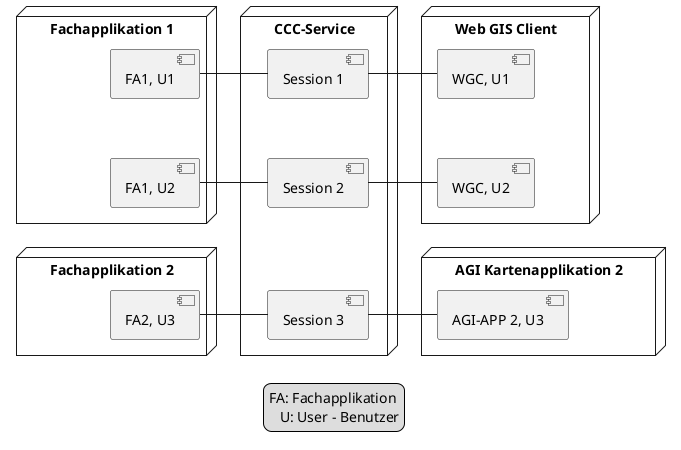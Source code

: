 @startuml
node "CCC-Service" {
[Session 1] as s1
[Session 2] as s2
[Session 3] as s3
}

node "Fachapplikation 1" {
[FA1, U1] as fu1
[FA1, U2] as fu2
}

node "Fachapplikation 2" {
[FA2, U3] as fu3
}

s1 -[hidden]down-> s2
s2 -[hidden]down-> s3

fu1-[hidden]down-> fu2
fu2-[hidden]down-> fu3


node "Web GIS Client" {
	[WGC, U1] as wg1
	[WGC, U2] as wg2
}

wg1-[hidden]down-> wg2

node "AGI Kartenapplikation 2" {
	[AGI-APP 2, U3] as aa3
}

fu1 - s1
fu2 - s2

s3 - fu3
s3 - aa3

s1 - wg1
s2 - wg2



legend bottom
	FA: Fachapplikation
    U: User - Benutzer
end legend
@enduml